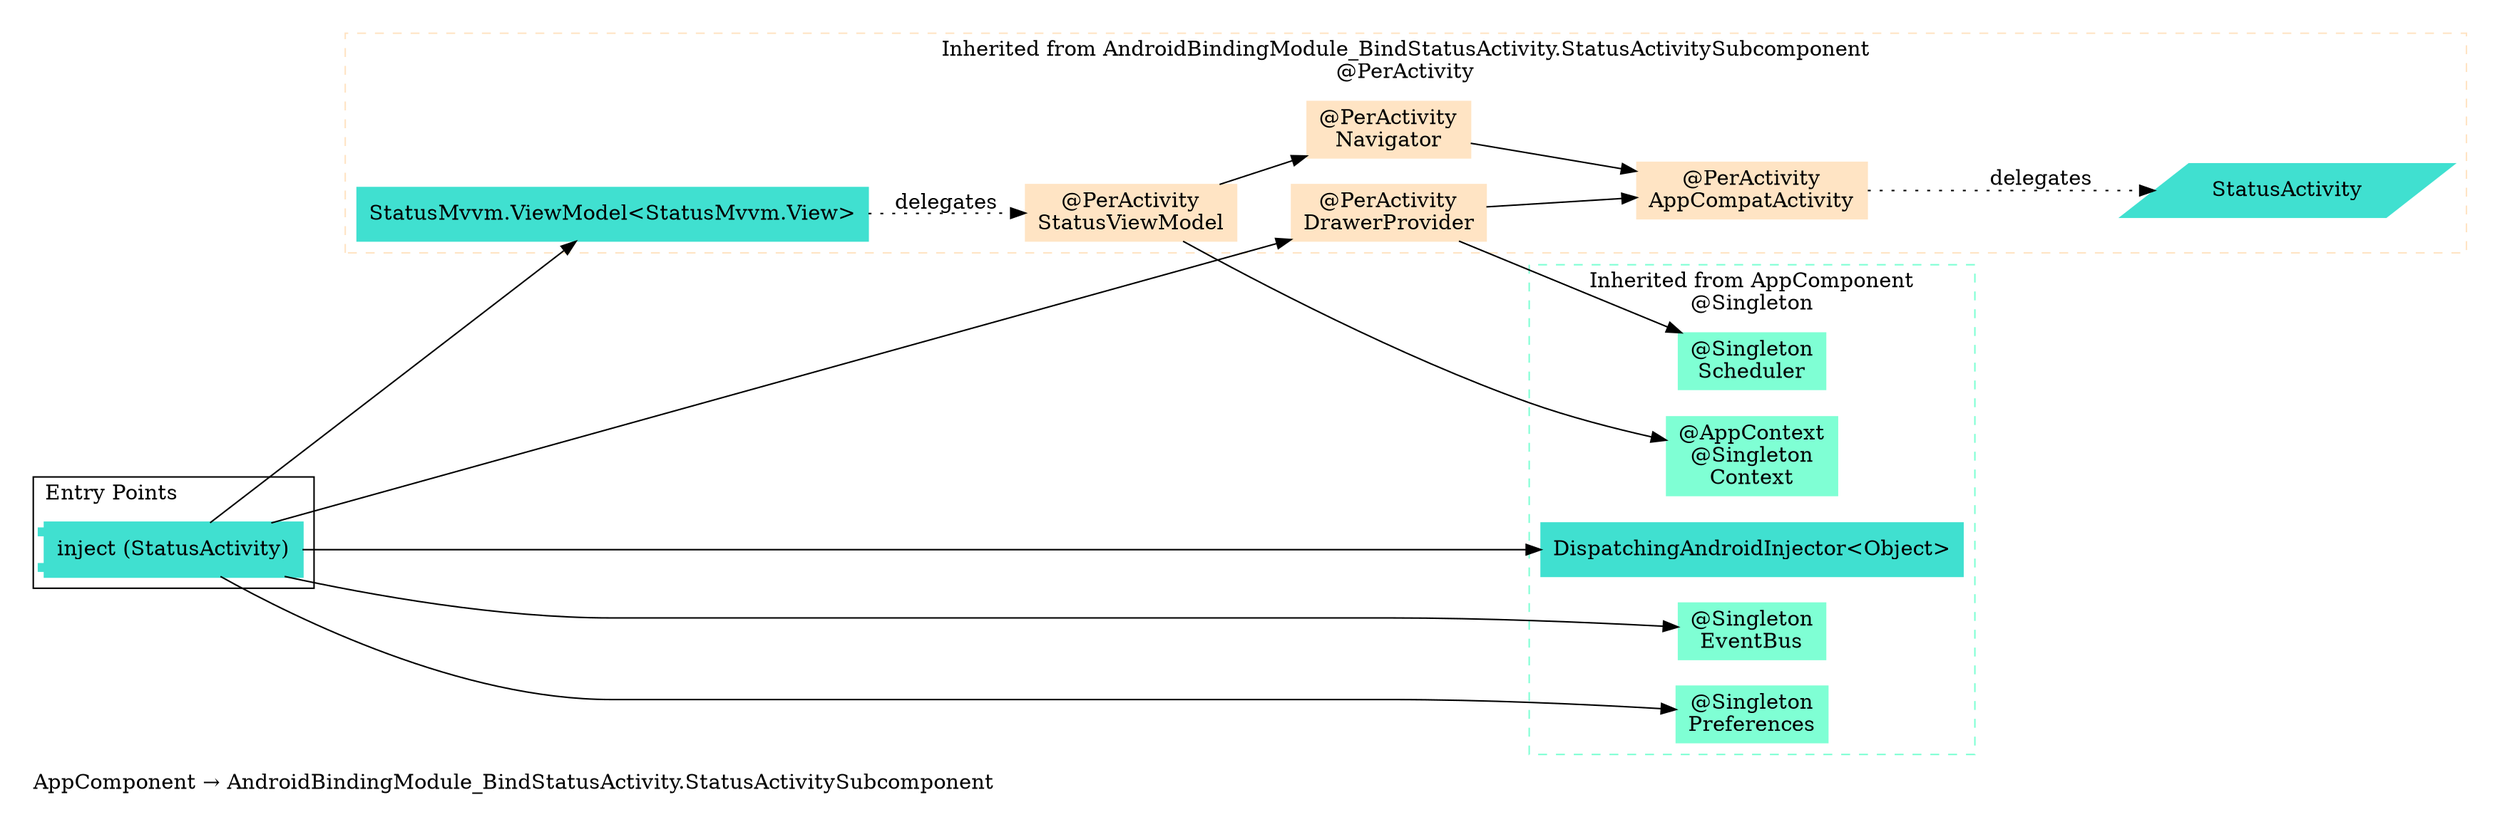 digraph "org.owntracks.android.injection.components.AppComponent → org.owntracks.android.injection.modules.AndroidBindingModule_BindStatusActivity.StatusActivitySubcomponent" {
  graph [rankdir="LR", labeljust="l", label="AppComponent → AndroidBindingModule_BindStatusActivity.StatusActivitySubcomponent", pad="0.2", compound="true"]
  node [shape="rectangle", style="filled", color="turquoise"]
  subgraph "cluster_Entry Points" {
    graph [labeljust="l", label="Entry Points"]
    node [shape="component", penwidth="2"]
    "fbc70850-e6a6-42d2-8e54-2f69f55f11bd" [label="inject (StatusActivity)", color="turquoise", shape="component"]
  }
  subgraph "cluster_Dependency Graph" {
    graph [labeljust="l", label="Dependency Graph"]
    "4c118d94-c076-4d39-b8df-e93f47b29400" [label="StatusMvvm.ViewModel<StatusMvvm.View>", color="turquoise"]
    "6a999a3a-37ab-4fbb-98b5-510b387738c1" [label="@PerActivity\nDrawerProvider", color="bisque"]
    "ffbcc08e-6773-4686-ac46-0ce3fc6c02b3" [label="@PerActivity\nStatusViewModel", color="bisque"]
    "056bfee0-2ef6-42f1-93e5-f118f6ea3d3c" [label="@PerActivity\nNavigator", color="bisque"]
    "3f3e64d5-1dd9-464f-8e38-477d6a2f6e2a" [label="@PerActivity\nAppCompatActivity", color="bisque"]
    "a55d28aa-0ff4-4904-8727-56bce9f61c83" [label="StatusActivity", color="turquoise", shape="parallelogram"]
  }
  subgraph "cluster_Subcomponents" {
    graph [labeljust="l", shape="folder", label="Subcomponents"]
  }
  subgraph "cluster_AppComponent → AndroidBindingModule_BindStatusActivity.StatusActivitySubcomponent" {
    graph [labeljust="c", label="Inherited from AndroidBindingModule_BindStatusActivity.StatusActivitySubcomponent\n@PerActivity", style="dashed", href="org.owntracks.android.injection.modules.AndroidBindingModule_BindStatusActivity.StatusActivitySubcomponent.svg", color="bisque"]
    "4c118d94-c076-4d39-b8df-e93f47b29400" [label="StatusMvvm.ViewModel<StatusMvvm.View>", color="turquoise"]
    "6a999a3a-37ab-4fbb-98b5-510b387738c1" [label="@PerActivity\nDrawerProvider", color="bisque"]
    "ffbcc08e-6773-4686-ac46-0ce3fc6c02b3" [label="@PerActivity\nStatusViewModel", color="bisque"]
    "3f3e64d5-1dd9-464f-8e38-477d6a2f6e2a" [label="@PerActivity\nAppCompatActivity", color="bisque"]
    "056bfee0-2ef6-42f1-93e5-f118f6ea3d3c" [label="@PerActivity\nNavigator", color="bisque"]
    "3f3e64d5-1dd9-464f-8e38-477d6a2f6e2a" [label="@PerActivity\nAppCompatActivity", color="bisque"]
    "a55d28aa-0ff4-4904-8727-56bce9f61c83" [label="StatusActivity", color="turquoise", shape="parallelogram"]
  }
  subgraph "cluster_AppComponent" {
    graph [labeljust="c", label="Inherited from AppComponent\n@Singleton", style="dashed", href="org.owntracks.android.injection.components.AppComponent.svg", color="aquamarine"]
    "4d951c4a-1209-4dc8-adaf-b171fa76af59" [label="DispatchingAndroidInjector<Object>", color="turquoise"]
    "233b7926-0625-421c-94b5-8355edd1d90c" [label="@Singleton\nEventBus", color="aquamarine"]
    "a81fac18-c4a8-4a7d-9155-ecd495f287b7" [label="@Singleton\nPreferences", color="aquamarine"]
    "c4e33f5e-6b76-4e9a-85a6-3b58ce88a3a6" [label="@Singleton\nScheduler", color="aquamarine"]
    "5ce679c8-2f53-4ff0-94a9-4dbf11bb805d" [label="@AppContext\n@Singleton\nContext", color="aquamarine"]
  }
  "fbc70850-e6a6-42d2-8e54-2f69f55f11bd" -> "4c118d94-c076-4d39-b8df-e93f47b29400"
  "fbc70850-e6a6-42d2-8e54-2f69f55f11bd" -> "6a999a3a-37ab-4fbb-98b5-510b387738c1"
  "fbc70850-e6a6-42d2-8e54-2f69f55f11bd" -> "a81fac18-c4a8-4a7d-9155-ecd495f287b7"
  "fbc70850-e6a6-42d2-8e54-2f69f55f11bd" -> "233b7926-0625-421c-94b5-8355edd1d90c"
  "fbc70850-e6a6-42d2-8e54-2f69f55f11bd" -> "4d951c4a-1209-4dc8-adaf-b171fa76af59"
  "4c118d94-c076-4d39-b8df-e93f47b29400" -> "ffbcc08e-6773-4686-ac46-0ce3fc6c02b3" [style="dotted", label="delegates"]
  "6a999a3a-37ab-4fbb-98b5-510b387738c1" -> "3f3e64d5-1dd9-464f-8e38-477d6a2f6e2a"
  "6a999a3a-37ab-4fbb-98b5-510b387738c1" -> "c4e33f5e-6b76-4e9a-85a6-3b58ce88a3a6"
  "ffbcc08e-6773-4686-ac46-0ce3fc6c02b3" -> "056bfee0-2ef6-42f1-93e5-f118f6ea3d3c"
  "ffbcc08e-6773-4686-ac46-0ce3fc6c02b3" -> "5ce679c8-2f53-4ff0-94a9-4dbf11bb805d"
  "056bfee0-2ef6-42f1-93e5-f118f6ea3d3c" -> "3f3e64d5-1dd9-464f-8e38-477d6a2f6e2a"
  "3f3e64d5-1dd9-464f-8e38-477d6a2f6e2a" -> "a55d28aa-0ff4-4904-8727-56bce9f61c83" [style="dotted", label="delegates"]
}
